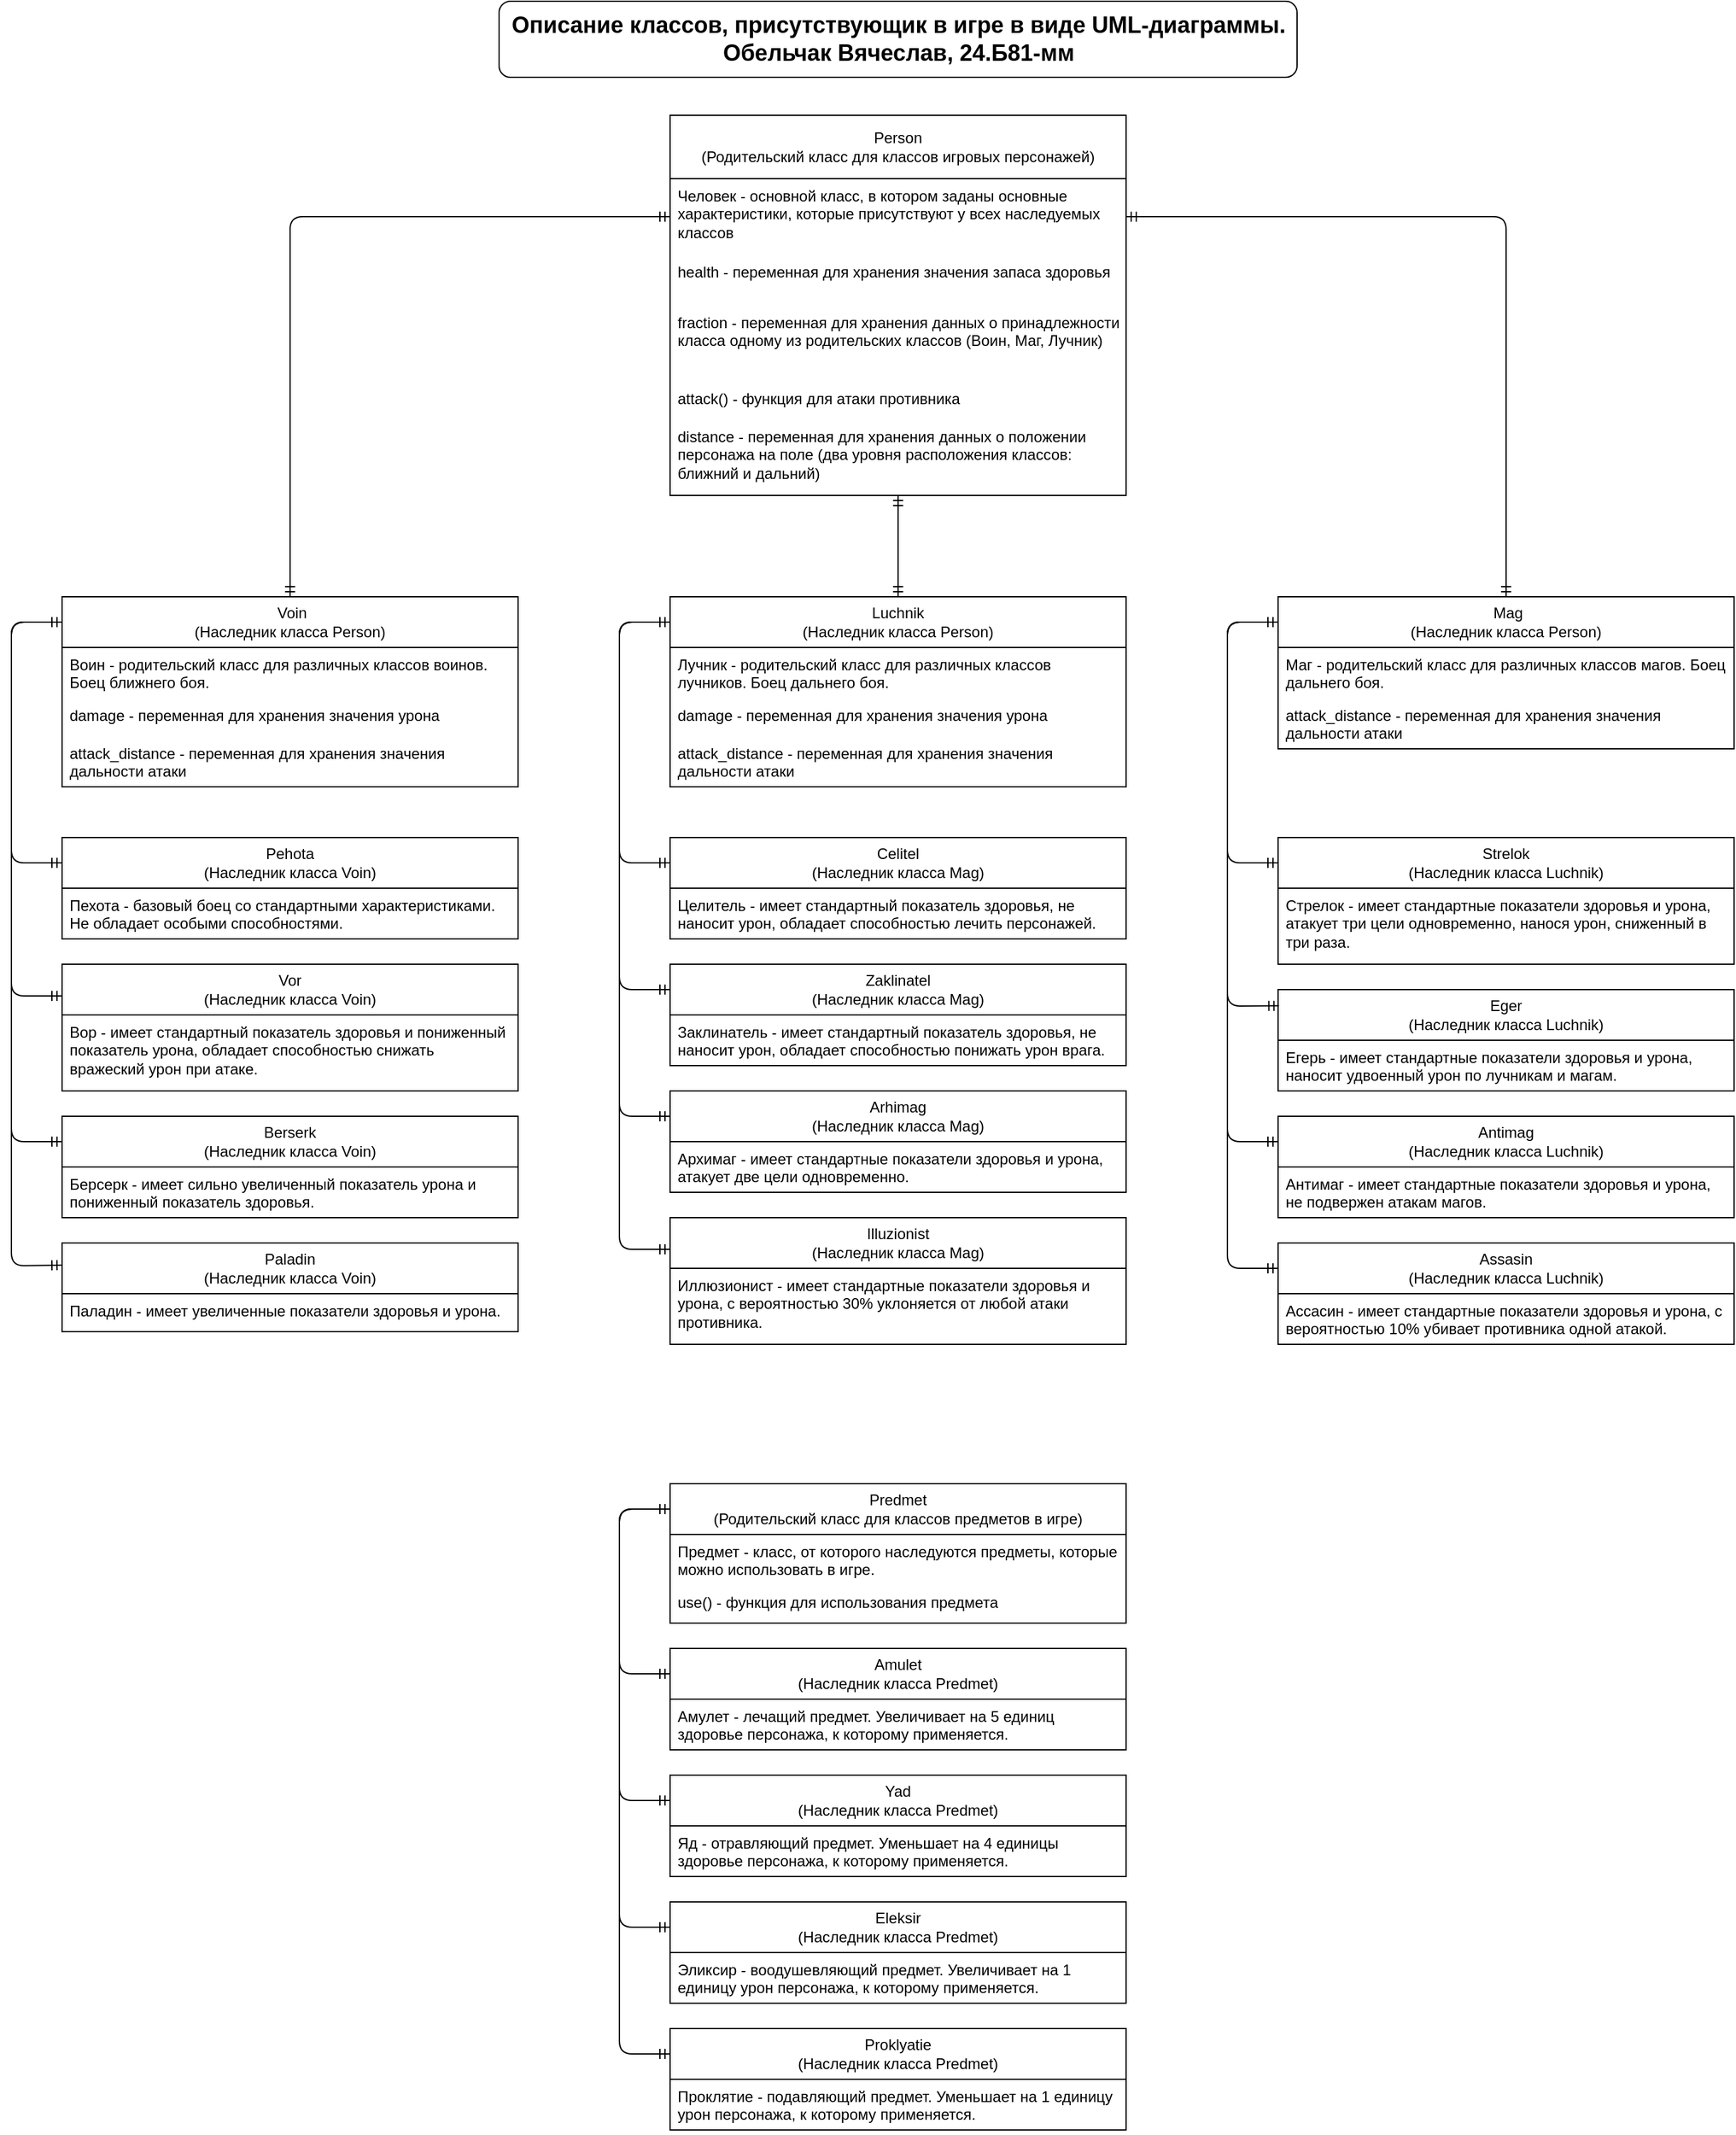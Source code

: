 <mxfile version="26.1.1">
  <diagram name="Страница — 1" id="hPVP2RhHybijzR1Lpejw">
    <mxGraphModel dx="1514" dy="819" grid="1" gridSize="10" guides="1" tooltips="1" connect="1" arrows="1" fold="1" page="1" pageScale="1" pageWidth="1654" pageHeight="1169" math="0" shadow="0">
      <root>
        <mxCell id="0" />
        <mxCell id="1" parent="0" />
        <mxCell id="Wl4I8X28ZrfiVcVFsoqh-1" value="&lt;div&gt;Person&lt;/div&gt;&lt;div&gt;(Родительский класс для классов игровых персонажей)&lt;/div&gt;" style="swimlane;fontStyle=0;childLayout=stackLayout;horizontal=1;startSize=50;fillColor=none;horizontalStack=0;resizeParent=1;resizeParentMax=0;resizeLast=0;collapsible=1;marginBottom=0;whiteSpace=wrap;html=1;" parent="1" vertex="1">
          <mxGeometry x="640" y="120" width="360" height="300" as="geometry">
            <mxRectangle x="220" y="220" width="320" height="40" as="alternateBounds" />
          </mxGeometry>
        </mxCell>
        <mxCell id="Wl4I8X28ZrfiVcVFsoqh-20" value="Человек - основной класс, в котором заданы основные характеристики, которые присутствуют у всех наследуемых классов" style="text;strokeColor=none;fillColor=none;align=left;verticalAlign=top;spacingLeft=4;spacingRight=4;overflow=hidden;rotatable=0;points=[[0,0.5],[1,0.5]];portConstraint=eastwest;whiteSpace=wrap;html=1;" parent="Wl4I8X28ZrfiVcVFsoqh-1" vertex="1">
          <mxGeometry y="50" width="360" height="60" as="geometry" />
        </mxCell>
        <mxCell id="Wl4I8X28ZrfiVcVFsoqh-2" value="health - переменная для хранения значения запаса здоровья" style="text;strokeColor=none;fillColor=none;align=left;verticalAlign=top;spacingLeft=4;spacingRight=4;overflow=hidden;rotatable=0;points=[[0,0.5],[1,0.5]];portConstraint=eastwest;whiteSpace=wrap;html=1;" parent="Wl4I8X28ZrfiVcVFsoqh-1" vertex="1">
          <mxGeometry y="110" width="360" height="40" as="geometry" />
        </mxCell>
        <mxCell id="Wl4I8X28ZrfiVcVFsoqh-3" value="fraction - переменная для хранения данных о принадлежности класса одному из родительских классов (Воин, Маг, Лучник)" style="text;strokeColor=none;fillColor=none;align=left;verticalAlign=top;spacingLeft=4;spacingRight=4;overflow=hidden;rotatable=0;points=[[0,0.5],[1,0.5]];portConstraint=eastwest;whiteSpace=wrap;html=1;" parent="Wl4I8X28ZrfiVcVFsoqh-1" vertex="1">
          <mxGeometry y="150" width="360" height="60" as="geometry" />
        </mxCell>
        <mxCell id="Wl4I8X28ZrfiVcVFsoqh-4" value="attack() - функция для атаки противника" style="text;strokeColor=none;fillColor=none;align=left;verticalAlign=top;spacingLeft=4;spacingRight=4;overflow=hidden;rotatable=0;points=[[0,0.5],[1,0.5]];portConstraint=eastwest;whiteSpace=wrap;html=1;" parent="Wl4I8X28ZrfiVcVFsoqh-1" vertex="1">
          <mxGeometry y="210" width="360" height="30" as="geometry" />
        </mxCell>
        <mxCell id="Wl4I8X28ZrfiVcVFsoqh-5" value="distance - переменная для хранения данных о положении персонажа на поле (два уровня расположения классов: ближний и дальний)" style="text;strokeColor=none;fillColor=none;align=left;verticalAlign=top;spacingLeft=4;spacingRight=4;overflow=hidden;rotatable=0;points=[[0,0.5],[1,0.5]];portConstraint=eastwest;whiteSpace=wrap;html=1;" parent="Wl4I8X28ZrfiVcVFsoqh-1" vertex="1">
          <mxGeometry y="240" width="360" height="60" as="geometry" />
        </mxCell>
        <mxCell id="Wl4I8X28ZrfiVcVFsoqh-6" value="&lt;div&gt;&amp;nbsp;Voin&lt;/div&gt;&lt;div&gt;(Наследник класса Person)&lt;/div&gt;" style="swimlane;fontStyle=0;childLayout=stackLayout;horizontal=1;startSize=40;fillColor=none;horizontalStack=0;resizeParent=1;resizeParentMax=0;resizeLast=0;collapsible=1;marginBottom=0;whiteSpace=wrap;html=1;" parent="1" vertex="1">
          <mxGeometry x="160" y="500" width="360" height="150" as="geometry" />
        </mxCell>
        <mxCell id="Wl4I8X28ZrfiVcVFsoqh-21" value="&lt;div&gt;Воин - родительский класс для различных классов воинов. Боец ближнего боя.&lt;/div&gt;" style="text;strokeColor=none;fillColor=none;align=left;verticalAlign=top;spacingLeft=4;spacingRight=4;overflow=hidden;rotatable=0;points=[[0,0.5],[1,0.5]];portConstraint=eastwest;whiteSpace=wrap;html=1;" parent="Wl4I8X28ZrfiVcVFsoqh-6" vertex="1">
          <mxGeometry y="40" width="360" height="40" as="geometry" />
        </mxCell>
        <mxCell id="Wl4I8X28ZrfiVcVFsoqh-7" value="damage - переменная для хранения значения урона" style="text;strokeColor=none;fillColor=none;align=left;verticalAlign=top;spacingLeft=4;spacingRight=4;overflow=hidden;rotatable=0;points=[[0,0.5],[1,0.5]];portConstraint=eastwest;whiteSpace=wrap;html=1;" parent="Wl4I8X28ZrfiVcVFsoqh-6" vertex="1">
          <mxGeometry y="80" width="360" height="30" as="geometry" />
        </mxCell>
        <mxCell id="Wl4I8X28ZrfiVcVFsoqh-8" value="attack_distance - переменная для хранения значения дальности атаки" style="text;strokeColor=none;fillColor=none;align=left;verticalAlign=top;spacingLeft=4;spacingRight=4;overflow=hidden;rotatable=0;points=[[0,0.5],[1,0.5]];portConstraint=eastwest;whiteSpace=wrap;html=1;" parent="Wl4I8X28ZrfiVcVFsoqh-6" vertex="1">
          <mxGeometry y="110" width="360" height="40" as="geometry" />
        </mxCell>
        <mxCell id="Wl4I8X28ZrfiVcVFsoqh-10" value="&lt;div&gt;Luchnik&lt;/div&gt;&lt;div&gt;(Наследник класса Person)&lt;/div&gt;" style="swimlane;fontStyle=0;childLayout=stackLayout;horizontal=1;startSize=40;fillColor=none;horizontalStack=0;resizeParent=1;resizeParentMax=0;resizeLast=0;collapsible=1;marginBottom=0;whiteSpace=wrap;html=1;" parent="1" vertex="1">
          <mxGeometry x="640" y="500" width="360" height="150" as="geometry" />
        </mxCell>
        <mxCell id="Wl4I8X28ZrfiVcVFsoqh-22" value="&lt;div&gt;Лучник - родительский класс для различных классов лучников. Боец дальнего боя.&lt;/div&gt;" style="text;strokeColor=none;fillColor=none;align=left;verticalAlign=top;spacingLeft=4;spacingRight=4;overflow=hidden;rotatable=0;points=[[0,0.5],[1,0.5]];portConstraint=eastwest;whiteSpace=wrap;html=1;" parent="Wl4I8X28ZrfiVcVFsoqh-10" vertex="1">
          <mxGeometry y="40" width="360" height="40" as="geometry" />
        </mxCell>
        <mxCell id="Wl4I8X28ZrfiVcVFsoqh-11" value="damage - переменная для хранения значения урона" style="text;strokeColor=none;fillColor=none;align=left;verticalAlign=top;spacingLeft=4;spacingRight=4;overflow=hidden;rotatable=0;points=[[0,0.5],[1,0.5]];portConstraint=eastwest;whiteSpace=wrap;html=1;" parent="Wl4I8X28ZrfiVcVFsoqh-10" vertex="1">
          <mxGeometry y="80" width="360" height="30" as="geometry" />
        </mxCell>
        <mxCell id="Wl4I8X28ZrfiVcVFsoqh-12" value="attack_distance - переменная для хранения значения дальности атаки" style="text;strokeColor=none;fillColor=none;align=left;verticalAlign=top;spacingLeft=4;spacingRight=4;overflow=hidden;rotatable=0;points=[[0,0.5],[1,0.5]];portConstraint=eastwest;whiteSpace=wrap;html=1;" parent="Wl4I8X28ZrfiVcVFsoqh-10" vertex="1">
          <mxGeometry y="110" width="360" height="40" as="geometry" />
        </mxCell>
        <mxCell id="Wl4I8X28ZrfiVcVFsoqh-13" value="&lt;div&gt;&amp;nbsp;Mag&lt;/div&gt;&lt;div&gt;(Наследник класса Person)&lt;/div&gt;" style="swimlane;fontStyle=0;childLayout=stackLayout;horizontal=1;startSize=40;fillColor=none;horizontalStack=0;resizeParent=1;resizeParentMax=0;resizeLast=0;collapsible=1;marginBottom=0;whiteSpace=wrap;html=1;" parent="1" vertex="1">
          <mxGeometry x="1120" y="500" width="360" height="120" as="geometry" />
        </mxCell>
        <mxCell id="Wl4I8X28ZrfiVcVFsoqh-23" value="Маг - родительский класс для различных классов магов. Боец дальнего боя." style="text;strokeColor=none;fillColor=none;align=left;verticalAlign=top;spacingLeft=4;spacingRight=4;overflow=hidden;rotatable=0;points=[[0,0.5],[1,0.5]];portConstraint=eastwest;whiteSpace=wrap;html=1;" parent="Wl4I8X28ZrfiVcVFsoqh-13" vertex="1">
          <mxGeometry y="40" width="360" height="40" as="geometry" />
        </mxCell>
        <mxCell id="Wl4I8X28ZrfiVcVFsoqh-15" value="attack_distance - переменная для хранения значения дальности атаки" style="text;strokeColor=none;fillColor=none;align=left;verticalAlign=top;spacingLeft=4;spacingRight=4;overflow=hidden;rotatable=0;points=[[0,0.5],[1,0.5]];portConstraint=eastwest;whiteSpace=wrap;html=1;" parent="Wl4I8X28ZrfiVcVFsoqh-13" vertex="1">
          <mxGeometry y="80" width="360" height="40" as="geometry" />
        </mxCell>
        <mxCell id="Wl4I8X28ZrfiVcVFsoqh-16" value="&lt;div&gt;Pehota&lt;/div&gt;&lt;div&gt;(Наследник класса Voin)&lt;/div&gt;" style="swimlane;fontStyle=0;childLayout=stackLayout;horizontal=1;startSize=40;fillColor=none;horizontalStack=0;resizeParent=1;resizeParentMax=0;resizeLast=0;collapsible=1;marginBottom=0;whiteSpace=wrap;html=1;" parent="1" vertex="1">
          <mxGeometry x="160" y="690" width="360" height="80" as="geometry" />
        </mxCell>
        <mxCell id="Wl4I8X28ZrfiVcVFsoqh-17" value="Пехота - базовый боец со стандартными характеристиками. Не обладает особыми способностями." style="text;strokeColor=none;fillColor=none;align=left;verticalAlign=top;spacingLeft=4;spacingRight=4;overflow=hidden;rotatable=0;points=[[0,0.5],[1,0.5]];portConstraint=eastwest;whiteSpace=wrap;html=1;" parent="Wl4I8X28ZrfiVcVFsoqh-16" vertex="1">
          <mxGeometry y="40" width="360" height="40" as="geometry" />
        </mxCell>
        <mxCell id="Wl4I8X28ZrfiVcVFsoqh-24" value="&lt;div&gt;Vor&lt;/div&gt;&lt;div&gt;(Наследник класса Voin)&lt;/div&gt;" style="swimlane;fontStyle=0;childLayout=stackLayout;horizontal=1;startSize=40;fillColor=none;horizontalStack=0;resizeParent=1;resizeParentMax=0;resizeLast=0;collapsible=1;marginBottom=0;whiteSpace=wrap;html=1;" parent="1" vertex="1">
          <mxGeometry x="160" y="790" width="360" height="100" as="geometry" />
        </mxCell>
        <mxCell id="Wl4I8X28ZrfiVcVFsoqh-25" value="Вор - имеет стандартный показатель здоровья и пониженный показатель урона, обладает способностью снижать вражеский урон при атаке." style="text;strokeColor=none;fillColor=none;align=left;verticalAlign=top;spacingLeft=4;spacingRight=4;overflow=hidden;rotatable=0;points=[[0,0.5],[1,0.5]];portConstraint=eastwest;whiteSpace=wrap;html=1;" parent="Wl4I8X28ZrfiVcVFsoqh-24" vertex="1">
          <mxGeometry y="40" width="360" height="60" as="geometry" />
        </mxCell>
        <mxCell id="Wl4I8X28ZrfiVcVFsoqh-26" value="&lt;div&gt;Berserk&lt;/div&gt;&lt;div&gt;(Наследник класса Voin)&lt;/div&gt;" style="swimlane;fontStyle=0;childLayout=stackLayout;horizontal=1;startSize=40;fillColor=none;horizontalStack=0;resizeParent=1;resizeParentMax=0;resizeLast=0;collapsible=1;marginBottom=0;whiteSpace=wrap;html=1;" parent="1" vertex="1">
          <mxGeometry x="160" y="910" width="360" height="80" as="geometry" />
        </mxCell>
        <mxCell id="Wl4I8X28ZrfiVcVFsoqh-27" value="Берсерк - имеет сильно увеличенный показатель урона и пониженный показатель здоровья." style="text;strokeColor=none;fillColor=none;align=left;verticalAlign=top;spacingLeft=4;spacingRight=4;overflow=hidden;rotatable=0;points=[[0,0.5],[1,0.5]];portConstraint=eastwest;whiteSpace=wrap;html=1;" parent="Wl4I8X28ZrfiVcVFsoqh-26" vertex="1">
          <mxGeometry y="40" width="360" height="40" as="geometry" />
        </mxCell>
        <mxCell id="Wl4I8X28ZrfiVcVFsoqh-28" value="&lt;div&gt;Paladin&lt;/div&gt;&lt;div&gt;(Наследник класса Voin)&lt;/div&gt;" style="swimlane;fontStyle=0;childLayout=stackLayout;horizontal=1;startSize=40;fillColor=none;horizontalStack=0;resizeParent=1;resizeParentMax=0;resizeLast=0;collapsible=1;marginBottom=0;whiteSpace=wrap;html=1;" parent="1" vertex="1">
          <mxGeometry x="160" y="1010" width="360" height="70" as="geometry" />
        </mxCell>
        <mxCell id="Wl4I8X28ZrfiVcVFsoqh-29" value="Паладин - имеет увеличенные показатели здоровья и урона." style="text;strokeColor=none;fillColor=none;align=left;verticalAlign=top;spacingLeft=4;spacingRight=4;overflow=hidden;rotatable=0;points=[[0,0.5],[1,0.5]];portConstraint=eastwest;whiteSpace=wrap;html=1;" parent="Wl4I8X28ZrfiVcVFsoqh-28" vertex="1">
          <mxGeometry y="40" width="360" height="30" as="geometry" />
        </mxCell>
        <mxCell id="Wl4I8X28ZrfiVcVFsoqh-30" value="&lt;div&gt;Celitel&lt;/div&gt;&lt;div&gt;(Наследник класса Mag)&lt;/div&gt;" style="swimlane;fontStyle=0;childLayout=stackLayout;horizontal=1;startSize=40;fillColor=none;horizontalStack=0;resizeParent=1;resizeParentMax=0;resizeLast=0;collapsible=1;marginBottom=0;whiteSpace=wrap;html=1;" parent="1" vertex="1">
          <mxGeometry x="640" y="690" width="360" height="80" as="geometry" />
        </mxCell>
        <mxCell id="Wl4I8X28ZrfiVcVFsoqh-31" value="Целитель - имеет стандартный показатель здоровья, не наносит урон, обладает способностью лечить персонажей." style="text;strokeColor=none;fillColor=none;align=left;verticalAlign=top;spacingLeft=4;spacingRight=4;overflow=hidden;rotatable=0;points=[[0,0.5],[1,0.5]];portConstraint=eastwest;whiteSpace=wrap;html=1;" parent="Wl4I8X28ZrfiVcVFsoqh-30" vertex="1">
          <mxGeometry y="40" width="360" height="40" as="geometry" />
        </mxCell>
        <mxCell id="Wl4I8X28ZrfiVcVFsoqh-34" value="&lt;div&gt;Zaklinatel&lt;/div&gt;&lt;div&gt;(Наследник класса Mag)&lt;/div&gt;" style="swimlane;fontStyle=0;childLayout=stackLayout;horizontal=1;startSize=40;fillColor=none;horizontalStack=0;resizeParent=1;resizeParentMax=0;resizeLast=0;collapsible=1;marginBottom=0;whiteSpace=wrap;html=1;" parent="1" vertex="1">
          <mxGeometry x="640" y="790" width="360" height="80" as="geometry" />
        </mxCell>
        <mxCell id="Wl4I8X28ZrfiVcVFsoqh-35" value="Заклинатель - имеет стандартный показатель здоровья, не наносит урон, обладает способностью понижать урон врага." style="text;strokeColor=none;fillColor=none;align=left;verticalAlign=top;spacingLeft=4;spacingRight=4;overflow=hidden;rotatable=0;points=[[0,0.5],[1,0.5]];portConstraint=eastwest;whiteSpace=wrap;html=1;" parent="Wl4I8X28ZrfiVcVFsoqh-34" vertex="1">
          <mxGeometry y="40" width="360" height="40" as="geometry" />
        </mxCell>
        <mxCell id="Wl4I8X28ZrfiVcVFsoqh-36" value="&lt;div&gt;Arhimag&lt;/div&gt;&lt;div&gt;(Наследник класса Mag)&lt;/div&gt;" style="swimlane;fontStyle=0;childLayout=stackLayout;horizontal=1;startSize=40;fillColor=none;horizontalStack=0;resizeParent=1;resizeParentMax=0;resizeLast=0;collapsible=1;marginBottom=0;whiteSpace=wrap;html=1;" parent="1" vertex="1">
          <mxGeometry x="640" y="890" width="360" height="80" as="geometry" />
        </mxCell>
        <mxCell id="Wl4I8X28ZrfiVcVFsoqh-37" value="Архимаг - имеет стандартные показатели здоровья и урона,&amp;nbsp; атакует две цели одновременно." style="text;strokeColor=none;fillColor=none;align=left;verticalAlign=top;spacingLeft=4;spacingRight=4;overflow=hidden;rotatable=0;points=[[0,0.5],[1,0.5]];portConstraint=eastwest;whiteSpace=wrap;html=1;" parent="Wl4I8X28ZrfiVcVFsoqh-36" vertex="1">
          <mxGeometry y="40" width="360" height="40" as="geometry" />
        </mxCell>
        <mxCell id="Wl4I8X28ZrfiVcVFsoqh-38" value="&lt;div&gt;Illuzionist&lt;/div&gt;&lt;div&gt;(Наследник класса Mag)&lt;/div&gt;" style="swimlane;fontStyle=0;childLayout=stackLayout;horizontal=1;startSize=40;fillColor=none;horizontalStack=0;resizeParent=1;resizeParentMax=0;resizeLast=0;collapsible=1;marginBottom=0;whiteSpace=wrap;html=1;" parent="1" vertex="1">
          <mxGeometry x="640" y="990" width="360" height="100" as="geometry" />
        </mxCell>
        <mxCell id="Wl4I8X28ZrfiVcVFsoqh-39" value="Иллюзионист - имеет стандартные показатели здоровья и урона, с вероятностью 30% уклоняется от любой атаки противника." style="text;strokeColor=none;fillColor=none;align=left;verticalAlign=top;spacingLeft=4;spacingRight=4;overflow=hidden;rotatable=0;points=[[0,0.5],[1,0.5]];portConstraint=eastwest;whiteSpace=wrap;html=1;" parent="Wl4I8X28ZrfiVcVFsoqh-38" vertex="1">
          <mxGeometry y="40" width="360" height="60" as="geometry" />
        </mxCell>
        <mxCell id="Wl4I8X28ZrfiVcVFsoqh-41" value="&lt;div&gt;Strelok&lt;/div&gt;&lt;div&gt;(Наследник класса Luchnik)&lt;/div&gt;" style="swimlane;fontStyle=0;childLayout=stackLayout;horizontal=1;startSize=40;fillColor=none;horizontalStack=0;resizeParent=1;resizeParentMax=0;resizeLast=0;collapsible=1;marginBottom=0;whiteSpace=wrap;html=1;" parent="1" vertex="1">
          <mxGeometry x="1120" y="690" width="360" height="100" as="geometry" />
        </mxCell>
        <mxCell id="Wl4I8X28ZrfiVcVFsoqh-42" value="Стрелок - имеет стандартные показатели здоровья и урона,&amp;nbsp; атакует три цели одновременно, нанося урон, сниженный в три раза." style="text;strokeColor=none;fillColor=none;align=left;verticalAlign=top;spacingLeft=4;spacingRight=4;overflow=hidden;rotatable=0;points=[[0,0.5],[1,0.5]];portConstraint=eastwest;whiteSpace=wrap;html=1;" parent="Wl4I8X28ZrfiVcVFsoqh-41" vertex="1">
          <mxGeometry y="40" width="360" height="60" as="geometry" />
        </mxCell>
        <mxCell id="Wl4I8X28ZrfiVcVFsoqh-43" value="&lt;div&gt;Eger&lt;/div&gt;&lt;div&gt;(Наследник класса Luchnik)&lt;/div&gt;" style="swimlane;fontStyle=0;childLayout=stackLayout;horizontal=1;startSize=40;fillColor=none;horizontalStack=0;resizeParent=1;resizeParentMax=0;resizeLast=0;collapsible=1;marginBottom=0;whiteSpace=wrap;html=1;" parent="1" vertex="1">
          <mxGeometry x="1120" y="810" width="360" height="80" as="geometry" />
        </mxCell>
        <mxCell id="Wl4I8X28ZrfiVcVFsoqh-44" value="Егерь - имеет стандартные показатели здоровья и урона, наносит удвоенный урон по лучникам и магам." style="text;strokeColor=none;fillColor=none;align=left;verticalAlign=top;spacingLeft=4;spacingRight=4;overflow=hidden;rotatable=0;points=[[0,0.5],[1,0.5]];portConstraint=eastwest;whiteSpace=wrap;html=1;" parent="Wl4I8X28ZrfiVcVFsoqh-43" vertex="1">
          <mxGeometry y="40" width="360" height="40" as="geometry" />
        </mxCell>
        <mxCell id="Wl4I8X28ZrfiVcVFsoqh-45" value="&lt;div&gt;Antimag&lt;/div&gt;&lt;div&gt;(Наследник класса Luchnik)&lt;/div&gt;" style="swimlane;fontStyle=0;childLayout=stackLayout;horizontal=1;startSize=40;fillColor=none;horizontalStack=0;resizeParent=1;resizeParentMax=0;resizeLast=0;collapsible=1;marginBottom=0;whiteSpace=wrap;html=1;" parent="1" vertex="1">
          <mxGeometry x="1120" y="910" width="360" height="80" as="geometry" />
        </mxCell>
        <mxCell id="Wl4I8X28ZrfiVcVFsoqh-46" value="Антимаг - имеет стандартные показатели здоровья и урона, не подвержен атакам магов." style="text;strokeColor=none;fillColor=none;align=left;verticalAlign=top;spacingLeft=4;spacingRight=4;overflow=hidden;rotatable=0;points=[[0,0.5],[1,0.5]];portConstraint=eastwest;whiteSpace=wrap;html=1;" parent="Wl4I8X28ZrfiVcVFsoqh-45" vertex="1">
          <mxGeometry y="40" width="360" height="40" as="geometry" />
        </mxCell>
        <mxCell id="Wl4I8X28ZrfiVcVFsoqh-47" value="&lt;div&gt;Assasin&lt;/div&gt;&lt;div&gt;(Наследник класса Luchnik)&lt;/div&gt;" style="swimlane;fontStyle=0;childLayout=stackLayout;horizontal=1;startSize=40;fillColor=none;horizontalStack=0;resizeParent=1;resizeParentMax=0;resizeLast=0;collapsible=1;marginBottom=0;whiteSpace=wrap;html=1;" parent="1" vertex="1">
          <mxGeometry x="1120" y="1010" width="360" height="80" as="geometry" />
        </mxCell>
        <mxCell id="Wl4I8X28ZrfiVcVFsoqh-48" value="Ассасин - имеет стандартные показатели здоровья и урона, с вероятностью 10% убивает противника одной атакой." style="text;strokeColor=none;fillColor=none;align=left;verticalAlign=top;spacingLeft=4;spacingRight=4;overflow=hidden;rotatable=0;points=[[0,0.5],[1,0.5]];portConstraint=eastwest;whiteSpace=wrap;html=1;" parent="Wl4I8X28ZrfiVcVFsoqh-47" vertex="1">
          <mxGeometry y="40" width="360" height="40" as="geometry" />
        </mxCell>
        <mxCell id="Wl4I8X28ZrfiVcVFsoqh-49" value="" style="fontSize=12;html=1;endArrow=ERmandOne;startArrow=ERmandOne;rounded=1;exitX=0.5;exitY=0;exitDx=0;exitDy=0;entryX=0;entryY=0.5;entryDx=0;entryDy=0;" parent="1" source="Wl4I8X28ZrfiVcVFsoqh-6" target="Wl4I8X28ZrfiVcVFsoqh-20" edge="1">
          <mxGeometry width="100" height="100" relative="1" as="geometry">
            <mxPoint x="280" y="380" as="sourcePoint" />
            <mxPoint x="550" y="220" as="targetPoint" />
            <Array as="points">
              <mxPoint x="340" y="200" />
              <mxPoint x="490" y="200" />
            </Array>
          </mxGeometry>
        </mxCell>
        <mxCell id="Wl4I8X28ZrfiVcVFsoqh-50" value="" style="fontSize=12;html=1;endArrow=ERmandOne;startArrow=ERmandOne;rounded=1;curved=0;exitX=0.5;exitY=0;exitDx=0;exitDy=0;" parent="1" source="Wl4I8X28ZrfiVcVFsoqh-10" target="Wl4I8X28ZrfiVcVFsoqh-5" edge="1">
          <mxGeometry width="100" height="100" relative="1" as="geometry">
            <mxPoint x="710" y="580" as="sourcePoint" />
            <mxPoint x="810" y="480" as="targetPoint" />
          </mxGeometry>
        </mxCell>
        <mxCell id="Wl4I8X28ZrfiVcVFsoqh-51" value="" style="fontSize=12;html=1;endArrow=ERmandOne;startArrow=ERmandOne;rounded=1;curved=0;exitX=0.5;exitY=0;exitDx=0;exitDy=0;entryX=1;entryY=0.5;entryDx=0;entryDy=0;" parent="1" source="Wl4I8X28ZrfiVcVFsoqh-13" target="Wl4I8X28ZrfiVcVFsoqh-20" edge="1">
          <mxGeometry width="100" height="100" relative="1" as="geometry">
            <mxPoint x="1150" y="310" as="sourcePoint" />
            <mxPoint x="1250" y="210" as="targetPoint" />
            <Array as="points">
              <mxPoint x="1300" y="200" />
            </Array>
          </mxGeometry>
        </mxCell>
        <mxCell id="Wl4I8X28ZrfiVcVFsoqh-52" value="" style="fontSize=12;html=1;endArrow=ERmandOne;startArrow=ERmandOne;rounded=1;exitX=0;exitY=0.25;exitDx=0;exitDy=0;" parent="1" source="Wl4I8X28ZrfiVcVFsoqh-16" edge="1">
          <mxGeometry width="100" height="100" relative="1" as="geometry">
            <mxPoint x="110" y="730" as="sourcePoint" />
            <mxPoint x="160" y="520" as="targetPoint" />
            <Array as="points">
              <mxPoint x="120" y="710" />
              <mxPoint x="120" y="520" />
            </Array>
          </mxGeometry>
        </mxCell>
        <mxCell id="Wl4I8X28ZrfiVcVFsoqh-53" value="" style="fontSize=12;html=1;endArrow=ERmandOne;startArrow=ERmandOne;rounded=1;exitX=0;exitY=0.25;exitDx=0;exitDy=0;" parent="1" source="Wl4I8X28ZrfiVcVFsoqh-24" edge="1">
          <mxGeometry width="100" height="100" relative="1" as="geometry">
            <mxPoint x="160" y="710" as="sourcePoint" />
            <mxPoint x="160" y="520" as="targetPoint" />
            <Array as="points">
              <mxPoint x="120" y="815" />
              <mxPoint x="120" y="710" />
              <mxPoint x="120" y="520" />
            </Array>
          </mxGeometry>
        </mxCell>
        <mxCell id="Wl4I8X28ZrfiVcVFsoqh-54" value="" style="fontSize=12;html=1;endArrow=ERmandOne;startArrow=ERmandOne;rounded=1;exitX=0;exitY=0.25;exitDx=0;exitDy=0;" parent="1" source="Wl4I8X28ZrfiVcVFsoqh-26" edge="1">
          <mxGeometry width="100" height="100" relative="1" as="geometry">
            <mxPoint x="160" y="710" as="sourcePoint" />
            <mxPoint x="160" y="520" as="targetPoint" />
            <Array as="points">
              <mxPoint x="120" y="930" />
              <mxPoint x="120" y="710" />
              <mxPoint x="120" y="520" />
            </Array>
          </mxGeometry>
        </mxCell>
        <mxCell id="Wl4I8X28ZrfiVcVFsoqh-55" value="" style="fontSize=12;html=1;endArrow=ERmandOne;startArrow=ERmandOne;rounded=1;exitX=0;exitY=0.25;exitDx=0;exitDy=0;" parent="1" source="Wl4I8X28ZrfiVcVFsoqh-28" edge="1">
          <mxGeometry width="100" height="100" relative="1" as="geometry">
            <mxPoint x="160" y="710" as="sourcePoint" />
            <mxPoint x="160" y="520" as="targetPoint" />
            <Array as="points">
              <mxPoint x="120" y="1028" />
              <mxPoint x="120" y="710" />
              <mxPoint x="120" y="520" />
            </Array>
          </mxGeometry>
        </mxCell>
        <mxCell id="Wl4I8X28ZrfiVcVFsoqh-56" value="" style="fontSize=12;html=1;endArrow=ERmandOne;startArrow=ERmandOne;rounded=1;exitX=0;exitY=0.25;exitDx=0;exitDy=0;" parent="1" edge="1">
          <mxGeometry width="100" height="100" relative="1" as="geometry">
            <mxPoint x="640" y="710" as="sourcePoint" />
            <mxPoint x="640" y="520" as="targetPoint" />
            <Array as="points">
              <mxPoint x="600" y="710" />
              <mxPoint x="600" y="520" />
            </Array>
          </mxGeometry>
        </mxCell>
        <mxCell id="Wl4I8X28ZrfiVcVFsoqh-57" value="" style="fontSize=12;html=1;endArrow=ERmandOne;startArrow=ERmandOne;rounded=1;exitX=0;exitY=0.25;exitDx=0;exitDy=0;" parent="1" source="Wl4I8X28ZrfiVcVFsoqh-34" edge="1">
          <mxGeometry width="100" height="100" relative="1" as="geometry">
            <mxPoint x="640" y="710" as="sourcePoint" />
            <mxPoint x="640" y="520" as="targetPoint" />
            <Array as="points">
              <mxPoint x="600" y="810" />
              <mxPoint x="600" y="710" />
              <mxPoint x="600" y="520" />
            </Array>
          </mxGeometry>
        </mxCell>
        <mxCell id="Wl4I8X28ZrfiVcVFsoqh-58" value="" style="fontSize=12;html=1;endArrow=ERmandOne;startArrow=ERmandOne;rounded=1;exitX=0;exitY=0.25;exitDx=0;exitDy=0;" parent="1" source="Wl4I8X28ZrfiVcVFsoqh-36" edge="1">
          <mxGeometry width="100" height="100" relative="1" as="geometry">
            <mxPoint x="640" y="710" as="sourcePoint" />
            <mxPoint x="640" y="520" as="targetPoint" />
            <Array as="points">
              <mxPoint x="600" y="910" />
              <mxPoint x="600" y="710" />
              <mxPoint x="600" y="520" />
            </Array>
          </mxGeometry>
        </mxCell>
        <mxCell id="Wl4I8X28ZrfiVcVFsoqh-59" value="" style="fontSize=12;html=1;endArrow=ERmandOne;startArrow=ERmandOne;rounded=1;exitX=0;exitY=0.25;exitDx=0;exitDy=0;" parent="1" source="Wl4I8X28ZrfiVcVFsoqh-38" edge="1">
          <mxGeometry width="100" height="100" relative="1" as="geometry">
            <mxPoint x="640" y="710" as="sourcePoint" />
            <mxPoint x="640" y="520" as="targetPoint" />
            <Array as="points">
              <mxPoint x="600" y="1015" />
              <mxPoint x="600" y="710" />
              <mxPoint x="600" y="520" />
            </Array>
          </mxGeometry>
        </mxCell>
        <mxCell id="Wl4I8X28ZrfiVcVFsoqh-60" value="" style="fontSize=12;html=1;endArrow=ERmandOne;startArrow=ERmandOne;rounded=1;exitX=0;exitY=0.25;exitDx=0;exitDy=0;" parent="1" edge="1">
          <mxGeometry width="100" height="100" relative="1" as="geometry">
            <mxPoint x="1120" y="710" as="sourcePoint" />
            <mxPoint x="1120" y="520" as="targetPoint" />
            <Array as="points">
              <mxPoint x="1080" y="710" />
              <mxPoint x="1080" y="520" />
            </Array>
          </mxGeometry>
        </mxCell>
        <mxCell id="Wl4I8X28ZrfiVcVFsoqh-61" value="" style="fontSize=12;html=1;endArrow=ERmandOne;startArrow=ERmandOne;rounded=1;exitX=0.002;exitY=0.16;exitDx=0;exitDy=0;exitPerimeter=0;" parent="1" source="Wl4I8X28ZrfiVcVFsoqh-43" edge="1">
          <mxGeometry width="100" height="100" relative="1" as="geometry">
            <mxPoint x="1120" y="710" as="sourcePoint" />
            <mxPoint x="1120" y="520" as="targetPoint" />
            <Array as="points">
              <mxPoint x="1080" y="823" />
              <mxPoint x="1080" y="710" />
              <mxPoint x="1080" y="520" />
            </Array>
          </mxGeometry>
        </mxCell>
        <mxCell id="Wl4I8X28ZrfiVcVFsoqh-62" value="" style="fontSize=12;html=1;endArrow=ERmandOne;startArrow=ERmandOne;rounded=1;exitX=0;exitY=0.25;exitDx=0;exitDy=0;" parent="1" source="Wl4I8X28ZrfiVcVFsoqh-45" edge="1">
          <mxGeometry width="100" height="100" relative="1" as="geometry">
            <mxPoint x="1120" y="710" as="sourcePoint" />
            <mxPoint x="1120" y="520" as="targetPoint" />
            <Array as="points">
              <mxPoint x="1080" y="930" />
              <mxPoint x="1080" y="710" />
              <mxPoint x="1080" y="520" />
            </Array>
          </mxGeometry>
        </mxCell>
        <mxCell id="Wl4I8X28ZrfiVcVFsoqh-63" value="" style="fontSize=12;html=1;endArrow=ERmandOne;startArrow=ERmandOne;rounded=1;exitX=0;exitY=0.25;exitDx=0;exitDy=0;" parent="1" source="Wl4I8X28ZrfiVcVFsoqh-47" edge="1">
          <mxGeometry width="100" height="100" relative="1" as="geometry">
            <mxPoint x="1120" y="710" as="sourcePoint" />
            <mxPoint x="1120" y="520" as="targetPoint" />
            <Array as="points">
              <mxPoint x="1080" y="1030" />
              <mxPoint x="1080" y="710" />
              <mxPoint x="1080" y="520" />
            </Array>
          </mxGeometry>
        </mxCell>
        <mxCell id="FZu6h-9fB0mUG3u3Elis-1" value="&lt;div&gt;Predmet&lt;/div&gt;&lt;div&gt;(Родительский класс для классов предметов в игре)&lt;/div&gt;" style="swimlane;fontStyle=0;childLayout=stackLayout;horizontal=1;startSize=40;fillColor=none;horizontalStack=0;resizeParent=1;resizeParentMax=0;resizeLast=0;collapsible=1;marginBottom=0;whiteSpace=wrap;html=1;" parent="1" vertex="1">
          <mxGeometry x="640" y="1200" width="360" height="110" as="geometry" />
        </mxCell>
        <mxCell id="FZu6h-9fB0mUG3u3Elis-2" value="Предмет - класс, от которого наследуются предметы, которые можно использовать в игре." style="text;strokeColor=none;fillColor=none;align=left;verticalAlign=top;spacingLeft=4;spacingRight=4;overflow=hidden;rotatable=0;points=[[0,0.5],[1,0.5]];portConstraint=eastwest;whiteSpace=wrap;html=1;" parent="FZu6h-9fB0mUG3u3Elis-1" vertex="1">
          <mxGeometry y="40" width="360" height="40" as="geometry" />
        </mxCell>
        <mxCell id="FZu6h-9fB0mUG3u3Elis-3" value="use() - функция для использования предмета" style="text;strokeColor=none;fillColor=none;align=left;verticalAlign=top;spacingLeft=4;spacingRight=4;overflow=hidden;rotatable=0;points=[[0,0.5],[1,0.5]];portConstraint=eastwest;whiteSpace=wrap;html=1;" parent="FZu6h-9fB0mUG3u3Elis-1" vertex="1">
          <mxGeometry y="80" width="360" height="30" as="geometry" />
        </mxCell>
        <mxCell id="FZu6h-9fB0mUG3u3Elis-5" value="&lt;div&gt;Amulet&lt;/div&gt;&lt;div&gt;(Наследник класса Predmet)&lt;/div&gt;" style="swimlane;fontStyle=0;childLayout=stackLayout;horizontal=1;startSize=40;fillColor=none;horizontalStack=0;resizeParent=1;resizeParentMax=0;resizeLast=0;collapsible=1;marginBottom=0;whiteSpace=wrap;html=1;" parent="1" vertex="1">
          <mxGeometry x="640" y="1330" width="360" height="80" as="geometry" />
        </mxCell>
        <mxCell id="FZu6h-9fB0mUG3u3Elis-6" value="Амулет - лечащий предмет. Увеличивает на 5 единиц здоровье персонажа, к которому применяется." style="text;strokeColor=none;fillColor=none;align=left;verticalAlign=top;spacingLeft=4;spacingRight=4;overflow=hidden;rotatable=0;points=[[0,0.5],[1,0.5]];portConstraint=eastwest;whiteSpace=wrap;html=1;" parent="FZu6h-9fB0mUG3u3Elis-5" vertex="1">
          <mxGeometry y="40" width="360" height="40" as="geometry" />
        </mxCell>
        <mxCell id="FZu6h-9fB0mUG3u3Elis-14" value="&lt;div&gt;Yad&lt;/div&gt;&lt;div&gt;(Наследник класса Predmet)&lt;/div&gt;" style="swimlane;fontStyle=0;childLayout=stackLayout;horizontal=1;startSize=40;fillColor=none;horizontalStack=0;resizeParent=1;resizeParentMax=0;resizeLast=0;collapsible=1;marginBottom=0;whiteSpace=wrap;html=1;" parent="1" vertex="1">
          <mxGeometry x="640" y="1430" width="360" height="80" as="geometry" />
        </mxCell>
        <mxCell id="FZu6h-9fB0mUG3u3Elis-15" value="Яд - отравляющий предмет. Уменьшает на 4 единицы здоровье персонажа, к которому применяется." style="text;strokeColor=none;fillColor=none;align=left;verticalAlign=top;spacingLeft=4;spacingRight=4;overflow=hidden;rotatable=0;points=[[0,0.5],[1,0.5]];portConstraint=eastwest;whiteSpace=wrap;html=1;" parent="FZu6h-9fB0mUG3u3Elis-14" vertex="1">
          <mxGeometry y="40" width="360" height="40" as="geometry" />
        </mxCell>
        <mxCell id="FZu6h-9fB0mUG3u3Elis-16" value="&lt;div&gt;Eleksir&lt;/div&gt;&lt;div&gt;(Наследник класса Predmet)&lt;/div&gt;" style="swimlane;fontStyle=0;childLayout=stackLayout;horizontal=1;startSize=40;fillColor=none;horizontalStack=0;resizeParent=1;resizeParentMax=0;resizeLast=0;collapsible=1;marginBottom=0;whiteSpace=wrap;html=1;" parent="1" vertex="1">
          <mxGeometry x="640" y="1530" width="360" height="80" as="geometry" />
        </mxCell>
        <mxCell id="FZu6h-9fB0mUG3u3Elis-17" value="Эликсир - воодушевляющий предмет. Увеличивает на 1 единицу урон персонажа, к которому применяется." style="text;strokeColor=none;fillColor=none;align=left;verticalAlign=top;spacingLeft=4;spacingRight=4;overflow=hidden;rotatable=0;points=[[0,0.5],[1,0.5]];portConstraint=eastwest;whiteSpace=wrap;html=1;" parent="FZu6h-9fB0mUG3u3Elis-16" vertex="1">
          <mxGeometry y="40" width="360" height="40" as="geometry" />
        </mxCell>
        <mxCell id="FZu6h-9fB0mUG3u3Elis-18" value="&lt;div&gt;Proklyatie&lt;/div&gt;&lt;div&gt;(Наследник класса Predmet)&lt;/div&gt;" style="swimlane;fontStyle=0;childLayout=stackLayout;horizontal=1;startSize=40;fillColor=none;horizontalStack=0;resizeParent=1;resizeParentMax=0;resizeLast=0;collapsible=1;marginBottom=0;whiteSpace=wrap;html=1;" parent="1" vertex="1">
          <mxGeometry x="640" y="1630" width="360" height="80" as="geometry" />
        </mxCell>
        <mxCell id="FZu6h-9fB0mUG3u3Elis-19" value="Проклятие - подавляющий предмет. Уменьшает на 1 единицу урон персонажа, к которому применяется." style="text;strokeColor=none;fillColor=none;align=left;verticalAlign=top;spacingLeft=4;spacingRight=4;overflow=hidden;rotatable=0;points=[[0,0.5],[1,0.5]];portConstraint=eastwest;whiteSpace=wrap;html=1;" parent="FZu6h-9fB0mUG3u3Elis-18" vertex="1">
          <mxGeometry y="40" width="360" height="40" as="geometry" />
        </mxCell>
        <mxCell id="FZu6h-9fB0mUG3u3Elis-21" value="" style="fontSize=12;html=1;endArrow=ERmandOne;startArrow=ERmandOne;rounded=1;exitX=0;exitY=0.25;exitDx=0;exitDy=0;" parent="1" source="FZu6h-9fB0mUG3u3Elis-5" edge="1">
          <mxGeometry width="100" height="100" relative="1" as="geometry">
            <mxPoint x="640" y="1410" as="sourcePoint" />
            <mxPoint x="640" y="1220" as="targetPoint" />
            <Array as="points">
              <mxPoint x="600" y="1350" />
              <mxPoint x="600" y="1220" />
            </Array>
          </mxGeometry>
        </mxCell>
        <mxCell id="FZu6h-9fB0mUG3u3Elis-22" value="" style="fontSize=12;html=1;endArrow=ERmandOne;startArrow=ERmandOne;rounded=1;exitX=0;exitY=0.25;exitDx=0;exitDy=0;" parent="1" source="FZu6h-9fB0mUG3u3Elis-14" edge="1">
          <mxGeometry width="100" height="100" relative="1" as="geometry">
            <mxPoint x="640" y="1350" as="sourcePoint" />
            <mxPoint x="640" y="1220" as="targetPoint" />
            <Array as="points">
              <mxPoint x="600" y="1450" />
              <mxPoint x="600" y="1350" />
              <mxPoint x="600" y="1220" />
            </Array>
          </mxGeometry>
        </mxCell>
        <mxCell id="FZu6h-9fB0mUG3u3Elis-23" value="" style="fontSize=12;html=1;endArrow=ERmandOne;startArrow=ERmandOne;rounded=1;exitX=0;exitY=0.25;exitDx=0;exitDy=0;" parent="1" source="FZu6h-9fB0mUG3u3Elis-16" edge="1">
          <mxGeometry width="100" height="100" relative="1" as="geometry">
            <mxPoint x="640" y="1450" as="sourcePoint" />
            <mxPoint x="640" y="1220" as="targetPoint" />
            <Array as="points">
              <mxPoint x="600" y="1550" />
              <mxPoint x="600" y="1450" />
              <mxPoint x="600" y="1350" />
              <mxPoint x="600" y="1220" />
            </Array>
          </mxGeometry>
        </mxCell>
        <mxCell id="FZu6h-9fB0mUG3u3Elis-24" value="" style="fontSize=12;html=1;endArrow=ERmandOne;startArrow=ERmandOne;rounded=1;exitX=0;exitY=0.25;exitDx=0;exitDy=0;" parent="1" source="FZu6h-9fB0mUG3u3Elis-18" edge="1">
          <mxGeometry width="100" height="100" relative="1" as="geometry">
            <mxPoint x="640" y="1550" as="sourcePoint" />
            <mxPoint x="640" y="1220" as="targetPoint" />
            <Array as="points">
              <mxPoint x="600" y="1650" />
              <mxPoint x="600" y="1550" />
              <mxPoint x="600" y="1450" />
              <mxPoint x="600" y="1350" />
              <mxPoint x="600" y="1220" />
            </Array>
          </mxGeometry>
        </mxCell>
        <mxCell id="FZu6h-9fB0mUG3u3Elis-25" value="&lt;div&gt;&lt;b&gt;&lt;font style=&quot;font-size: 18px;&quot;&gt;Описание классов, присутствующик в игре в виде UML-диаграммы.&lt;/font&gt;&lt;/b&gt;&lt;/div&gt;&lt;div&gt;&lt;b&gt;&lt;font style=&quot;font-size: 18px;&quot;&gt;Обельчак Вячеслав, 24.Б81-мм&lt;/font&gt;&lt;/b&gt;&lt;/div&gt;" style="text;html=1;align=center;verticalAlign=middle;resizable=0;points=[];autosize=1;strokeColor=default;rounded=1;" parent="1" vertex="1">
          <mxGeometry x="505" y="30" width="630" height="60" as="geometry" />
        </mxCell>
      </root>
    </mxGraphModel>
  </diagram>
</mxfile>
